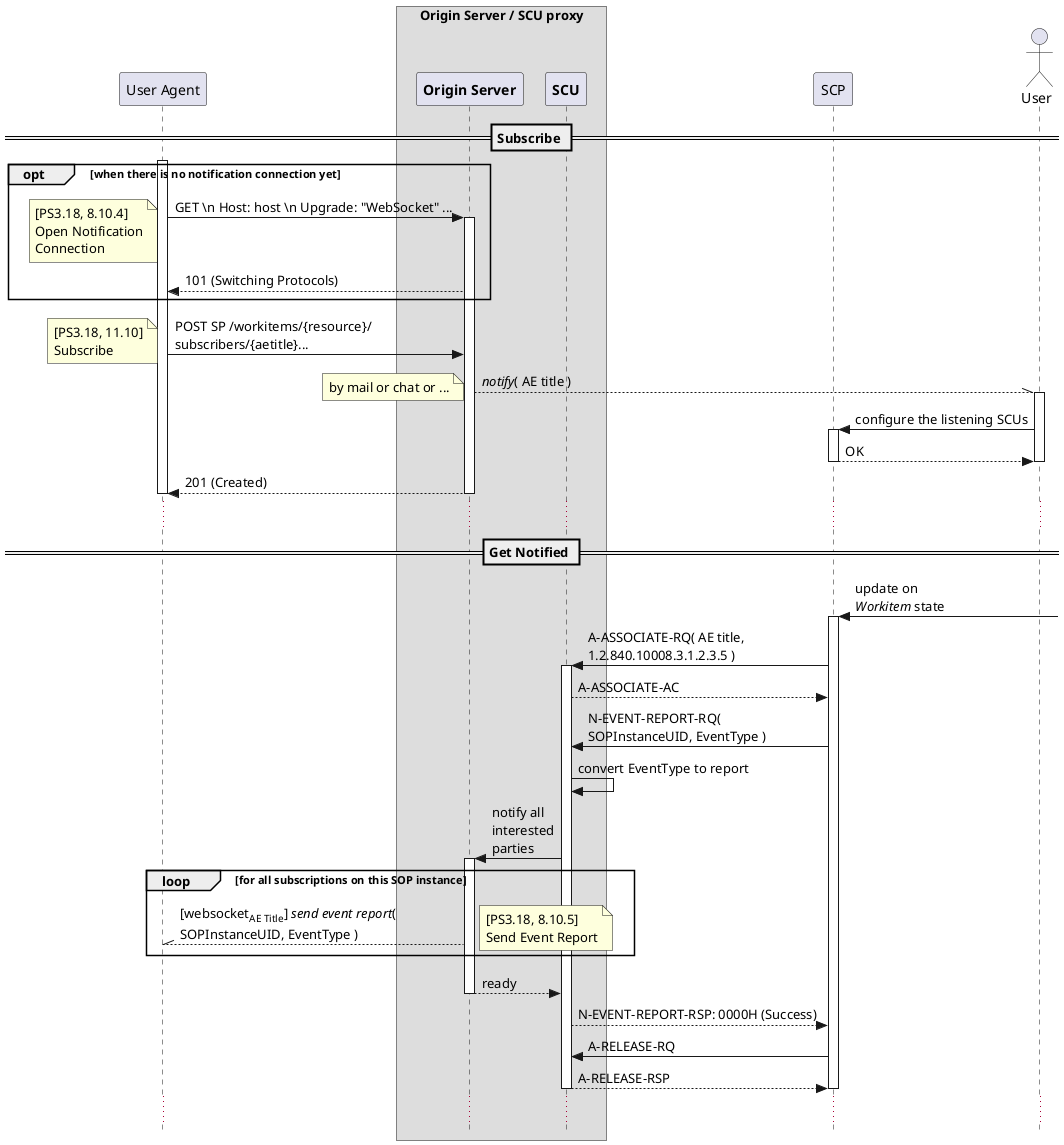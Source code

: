 @startuml SCP-UA Proxy
!pragma teoz true
skinparam style strictuml
hide footbox

participant "User Agent" as UA
box Origin Server / SCU proxy
  participant "**Origin Server**" as OS
  participant "**SCU**" as SCU
end box
participant "SCP" as SCP
actor User

== Subscribe ==
activate UA
opt when there is no notification connection yet
  UA -> OS: GET \\n Host: host \\n Upgrade: "WebSocket" ...
  activate OS
  note left: [PS3.18, 8.10.4]\nOpen Notification\nConnection
  UA <-- OS: 101 (Switching Protocols)
end
UA -> OS: POST SP /workitems/{resource}/\nsubscribers/{aetitle}...
note left: [PS3.18, 11.10]\nSubscribe
OS --\\ User: //notify//( AE title )
note left: by mail or chat or ...
activate User
SCP <- User: configure the listening SCUs
activate SCP
SCP --> User: OK
deactivate SCP
deactivate User
UA <-- OS: 201 (Created)
deactivate OS
deactivate UA
...
== Get Notified ==
SCP <-]: update on\n//Workitem// state
activate SCP
SCU <- SCP: A-ASSOCIATE-RQ( AE title,\n1.2.840.10008.3.1.2.3.5 )
activate SCU
SCU --> SCP: A-ASSOCIATE-AC
SCU <- SCP: N-EVENT-REPORT-RQ(\nSOPInstanceUID, EventType )
SCU -> SCU: convert EventType to report
OS <- SCU: notify all\ninterested\nparties
activate OS
loop for all subscriptions on this SOP instance
  UA //-- OS: [websocket<sub>AE Title</sub>] //send event report//(\nSOPInstanceUID, EventType )
  note right: [PS3.18, 8.10.5]\nSend Event Report
end
OS --> SCU: ready
deactivate OS
SCU --> SCP: N-EVENT-REPORT-RSP: 0000H (Success)
SCU <- SCP: A-RELEASE-RQ
SCU --> SCP: A-RELEASE-RSP
deactivate SCU
deactivate SCP
...